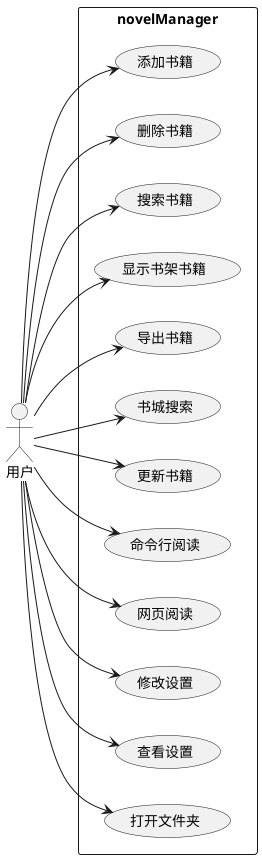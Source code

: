 # 《novelManager项目文档》

## 一、用例模型
### 1. 参与者
- **用户**：使用novelManager工具进行书架管理、书籍下载、阅读等操作的人员。

### 2. 用例
- **管理书架**
    - **添加书籍**：用户可以从本地文件或书城将书籍添加到书架，支持批量添加和单个添加。
    - **删除书籍**：根据索引或搜索结果删除书架中的书籍，删除前有确认环节防止误删。
    - **搜索书籍**：在书架内进行关键字搜索，支持空格分隔关键字，可查看搜索结果的目录。
    - **显示书架书籍**：查看书架中的所有书籍信息，包括书名、作者、字数、章节数等。
    - **导出书籍**：将书架中的书籍导出到指定路径，可选择全部导出或按索引导出单个书籍。
- **下载书籍**
    - **书城搜索**：通过关键字在书城中搜索书籍，获取搜索结果及相关信息。
    - **更新书籍**：更新书架上从书城中添加的书籍，更新过程自动保存且可随时中断。
- **阅读书籍**
    - **命令行阅读**：使用命令行阅读器阅读书籍，支持快捷键操作，如控制阅读速度、切换章节、暂停/开始阅读、退出阅读模式等，阅读进度可保存。
    - **网页阅读**：使用网页阅读器阅读书籍，阅读进度单独存储但与命令行阅读器进度可自动同步，阅读后会在指定文件夹生成html文件供下次直接打开阅读。
- **设置参数**
    - **修改设置**：用户可以修改默认阅读速度、是否自动清空命令行、html阅读器模板、GUI配色方案等设置。
    - **查看设置**：不传入参数时可查看当前所有设置项的值。
- **打开文件夹**：打开数据文件夹，方便用户查看和管理相关数据文件。

### 3. 用例图
```plantuml
@startuml
left to right direction
actor 用户

rectangle novelManager {
    usecase "添加书籍" as addBook
    usecase "删除书籍" as removeBook
    usecase "搜索书籍" as searchBook
    usecase "显示书架书籍" as showBooks
    usecase "导出书籍" as exportBook
    usecase "书城搜索" as searchInCity
    usecase "更新书籍" as updateBook
    usecase "命令行阅读" as readInCLI
    usecase "网页阅读" as readInWeb
    usecase "修改设置" as modifySettings
    usecase "查看设置" as viewSettings
    usecase "打开文件夹" as openFolder
}

用户 --> addBook
用户 --> removeBook
用户 --> searchBook
用户 --> showBooks
用户 --> exportBook
用户 --> searchInCity
用户 --> updateBook
用户 --> readInCLI
用户 --> readInWeb
用户 --> modifySettings
用户 --> viewSettings
用户 --> openFolder
@enduml
```

## 二、顺序图
### 1. 添加书籍到书架顺序图
```plantuml
@startuml
actor 用户
participant main as 主程序
participant shelf as 书架模块
participant importUtil as 导入工具

用户 -> 主程序: 选择添加书籍（import）
主程序 -> 书架模块: 调用添加书籍功能
书架模块 -> 导入工具: 检查书籍文件格式并获取文件路径
导入工具 -> 书架模块: 返回符合格式的文件路径列表
书架模块 -> 书架模块: 将书籍信息添加到书架数据结构
书架模块 -> 主程序: 返回添加成功信息
主程序 -> 用户: 显示添加成功提示
@enduml
```

### 2. 从书城下载书籍顺序图
```plantuml
@startuml
actor 用户
participant main as 主程序
participant city as 书城模块
participant spider as 爬虫模块

用户 -> 主程序: 选择书城搜索（search [keywords] city）
主程序 -> 书城模块: 调用搜索功能并传入关键字
书城模块 -> 爬虫模块: 启动爬虫进行书城搜索
爬虫模块 -> 书城模块: 返回搜索结果
书城模块 -> 主程序: 传递搜索结果给主程序
主程序 -> 用户: 显示搜索结果
用户 -> 主程序: 选择添加搜索结果中的书籍（add [index]）
主程序 -> 书城模块: 根据索引获取书籍信息并添加到书架
书城模块 -> 书架模块: 将书籍信息添加到书架
书架模块 -> 书城模块: 返回添加成功信息
书城模块 -> 主程序: 传递添加成功信息
主程序 -> 用户: 显示添加成功提示
@enduml
```

### 3. 阅读书籍顺序图（以命令行阅读为例）
```plantuml
@startuml
actor 用户
participant main as 主程序
participant reader as 阅读模块
participant book as 书籍对象

用户 -> 主程序: 选择命令行阅读（read [index] [chapter]）
主程序 -> 阅读模块: 调用阅读功能并传入书籍索引和章节
阅读模块 -> 书籍对象: 根据索引获取书籍内容
书籍对象 -> 阅读模块: 返回指定章节的书籍内容
阅读模块 -> 阅读模块: 初始化阅读界面和进度
阅读模块 -> 用户: 显示书籍内容和阅读界面
用户 -> 阅读模块: 使用快捷键操作（如切换章节、调整速度等）
阅读模块 -> 书籍对象: 根据操作获取相应章节内容
书籍对象 -> 阅读模块: 返回新章节内容
阅读模块 -> 用户: 更新阅读界面显示新内容
用户 -> 阅读模块: 按下esc键退出阅读模式
阅读模块 -> 阅读模块: 保存阅读进度
阅读模块 -> 主程序: 返回退出信息
主程序 -> 用户: 显示退出阅读模式提示
@enduml
```

## 三、类图
### 1. 主要类及职责
- **NovelManager**：主程序类，负责协调各个模块之间的交互，解析用户输入的指令并调用相应的功能模块执行操作。
- **ShelfManager**：书架管理类，实现书架相关功能，如添加、删除、搜索、显示、导出书籍等操作，管理书架中的书籍数据结构（可能是列表或字典等）。
- **CitySearcher**：书城搜索类，负责与爬虫模块交互，根据用户输入的关键字在书城中进行搜索，获取搜索结果并提供给书架管理类进行书籍添加等操作。
- **Book**：书籍类，封装书籍的属性（如书名、作者、字数、章节数等）和方法（如获取指定章节内容等），代表书架中的一本具体书籍。
- **ReaderCLI**：命令行阅读器类，实现命令行阅读模式的功能，包括显示书籍内容、处理用户快捷键操作、保存阅读进度等。
- **ReaderWeb**：网页阅读器类，负责生成网页阅读界面，与书籍类交互获取内容并展示，管理网页阅读的进度和相关设置（如模板选择）。
- **SettingsManager**：设置管理类，用于管理程序的各种设置项（阅读速度、自动清空命令行、html阅读器模板、GUI配色方案等），提供设置的获取、修改和保存功能。

### 2. 类图
```plantuml
@startuml
class NovelManager {
    - shelfManager: ShelfManager
    - citySearcher: CitySearcher
    - readerCLI: ReaderCLI
    - readerWeb: ReaderWeb
    - settingsManager: SettingsManager
    + run()
    + parseCommand(command: str)
}

class ShelfManager {
    - books: List[Book]
    + addBook(book: Book)
    + removeBook(index: int)
    + searchBooks(keywords: str)
    + showBooks()
    + exportBooks(index: int)
}

class CitySearcher {
    - spider: Spider
    + searchInCity(keywords: str)
}

class Book {
    - title: str
    - author: str
    - wordCount: int
    - chapterCount: int
    + getChapterContent(chapter: int)
}

class ReaderCLI {
    - currentBook: Book
    - currentChapter: int
    - readingSpeed: int
    + startReading(book: Book, chapter: int)
    + handleKeyPress(key: str)
    + saveProgress()
}

class ReaderWeb {
    - currentBook: Book
    - currentChapter: int
    - template: str
    + generateWebPage(book: Book, chapter: int)
    + updateProgress()
}

class SettingsManager {
    - settings: Dict[str, Any]
    + getSetting(key: str)
    + setSetting(key: str, value: Any)
    + saveSettings()
}

class Spider {
    + crawl(keywords: str)
}

NovelManager --> ShelfManager
NovelManager --> CitySearcher
NovelManager --> ReaderCLI
NovelManager --> ReaderWeb
NovelManager --> SettingsManager
ShelfManager --> Book
CitySearcher --> Spider
ReaderCLI --> Book
ReaderWeb --> Book
@enduml
```